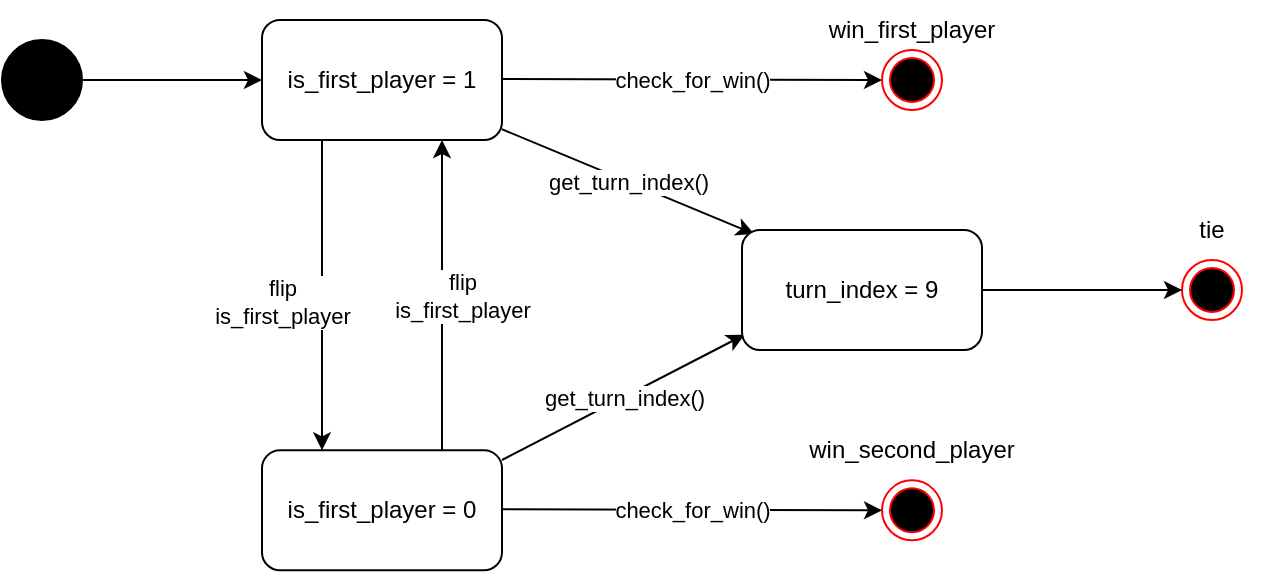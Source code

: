 <mxfile version="20.3.2" type="github">
  <diagram id="TQH5ALK7jOW8blOBlN88" name="Page-1">
    <mxGraphModel dx="940" dy="584" grid="1" gridSize="10" guides="1" tooltips="1" connect="1" arrows="1" fold="1" page="1" pageScale="1" pageWidth="3300" pageHeight="2339" math="0" shadow="0">
      <root>
        <mxCell id="0" />
        <mxCell id="1" parent="0" />
        <mxCell id="iYuoCVCzVzN60Lq0rPCa-4" value="" style="verticalLabelPosition=bottom;verticalAlign=top;html=1;shape=mxgraph.flowchart.on-page_reference;fillStyle=solid;fillColor=#000000;" parent="1" vertex="1">
          <mxGeometry x="120" y="620" width="40" height="40" as="geometry" />
        </mxCell>
        <mxCell id="iYuoCVCzVzN60Lq0rPCa-6" value="" style="endArrow=classic;html=1;rounded=0;" parent="1" edge="1">
          <mxGeometry width="50" height="50" relative="1" as="geometry">
            <mxPoint x="160" y="640" as="sourcePoint" />
            <mxPoint x="250" y="640" as="targetPoint" />
          </mxGeometry>
        </mxCell>
        <mxCell id="Qv-nr9XtGqre4U1V13so-1" value="is_first_player = 1" style="rounded=1;whiteSpace=wrap;html=1;" vertex="1" parent="1">
          <mxGeometry x="250" y="610" width="120" height="60" as="geometry" />
        </mxCell>
        <mxCell id="Qv-nr9XtGqre4U1V13so-2" value="" style="endArrow=classic;html=1;rounded=0;entryX=0;entryY=0.5;entryDx=0;entryDy=0;" edge="1" parent="1" target="Qv-nr9XtGqre4U1V13so-6">
          <mxGeometry relative="1" as="geometry">
            <mxPoint x="370" y="639.5" as="sourcePoint" />
            <mxPoint x="470" y="639.5" as="targetPoint" />
          </mxGeometry>
        </mxCell>
        <mxCell id="Qv-nr9XtGqre4U1V13so-3" value="check_for_win()" style="edgeLabel;resizable=0;html=1;align=center;verticalAlign=middle;" connectable="0" vertex="1" parent="Qv-nr9XtGqre4U1V13so-2">
          <mxGeometry relative="1" as="geometry" />
        </mxCell>
        <mxCell id="Qv-nr9XtGqre4U1V13so-4" value="" style="endArrow=classic;html=1;rounded=0;entryX=0.25;entryY=0;entryDx=0;entryDy=0;" edge="1" parent="1" target="Qv-nr9XtGqre4U1V13so-7">
          <mxGeometry relative="1" as="geometry">
            <mxPoint x="280" y="670" as="sourcePoint" />
            <mxPoint x="280" y="760" as="targetPoint" />
          </mxGeometry>
        </mxCell>
        <mxCell id="Qv-nr9XtGqre4U1V13so-5" value="flip &lt;br&gt;is_first_player" style="edgeLabel;resizable=0;html=1;align=center;verticalAlign=middle;" connectable="0" vertex="1" parent="Qv-nr9XtGqre4U1V13so-4">
          <mxGeometry relative="1" as="geometry">
            <mxPoint x="-20" y="3" as="offset" />
          </mxGeometry>
        </mxCell>
        <mxCell id="Qv-nr9XtGqre4U1V13so-6" value="" style="ellipse;html=1;shape=endState;fillColor=#000000;strokeColor=#ff0000;" vertex="1" parent="1">
          <mxGeometry x="560" y="625" width="30" height="30" as="geometry" />
        </mxCell>
        <mxCell id="Qv-nr9XtGqre4U1V13so-7" value="is_first_player = 0" style="rounded=1;whiteSpace=wrap;html=1;" vertex="1" parent="1">
          <mxGeometry x="250" y="825.17" width="120" height="60" as="geometry" />
        </mxCell>
        <mxCell id="Qv-nr9XtGqre4U1V13so-8" value="" style="endArrow=classic;html=1;rounded=0;entryX=0.75;entryY=1;entryDx=0;entryDy=0;exitX=0.75;exitY=0;exitDx=0;exitDy=0;" edge="1" parent="1" source="Qv-nr9XtGqre4U1V13so-7" target="Qv-nr9XtGqre4U1V13so-1">
          <mxGeometry relative="1" as="geometry">
            <mxPoint x="290" y="680" as="sourcePoint" />
            <mxPoint x="290" y="770" as="targetPoint" />
          </mxGeometry>
        </mxCell>
        <mxCell id="Qv-nr9XtGqre4U1V13so-9" value="flip &lt;br&gt;is_first_player" style="edgeLabel;resizable=0;html=1;align=center;verticalAlign=middle;" connectable="0" vertex="1" parent="Qv-nr9XtGqre4U1V13so-8">
          <mxGeometry relative="1" as="geometry">
            <mxPoint x="10" as="offset" />
          </mxGeometry>
        </mxCell>
        <mxCell id="Qv-nr9XtGqre4U1V13so-10" value="" style="endArrow=classic;html=1;rounded=0;" edge="1" parent="1">
          <mxGeometry relative="1" as="geometry">
            <mxPoint x="370" y="854.67" as="sourcePoint" />
            <mxPoint x="560" y="855.17" as="targetPoint" />
          </mxGeometry>
        </mxCell>
        <mxCell id="Qv-nr9XtGqre4U1V13so-11" value="check_for_win()" style="edgeLabel;resizable=0;html=1;align=center;verticalAlign=middle;" connectable="0" vertex="1" parent="Qv-nr9XtGqre4U1V13so-10">
          <mxGeometry relative="1" as="geometry" />
        </mxCell>
        <mxCell id="Qv-nr9XtGqre4U1V13so-13" value="" style="ellipse;html=1;shape=endState;fillColor=#000000;strokeColor=#ff0000;" vertex="1" parent="1">
          <mxGeometry x="560" y="840.17" width="30" height="30" as="geometry" />
        </mxCell>
        <mxCell id="Qv-nr9XtGqre4U1V13so-14" value="" style="ellipse;html=1;shape=endState;fillColor=#000000;strokeColor=#ff0000;" vertex="1" parent="1">
          <mxGeometry x="710" y="730" width="30" height="30" as="geometry" />
        </mxCell>
        <mxCell id="Qv-nr9XtGqre4U1V13so-18" value="" style="endArrow=classic;html=1;rounded=0;exitX=0.999;exitY=0.91;exitDx=0;exitDy=0;exitPerimeter=0;entryX=0.051;entryY=0.033;entryDx=0;entryDy=0;entryPerimeter=0;" edge="1" parent="1" source="Qv-nr9XtGqre4U1V13so-1" target="Qv-nr9XtGqre4U1V13so-22">
          <mxGeometry relative="1" as="geometry">
            <mxPoint x="360" y="730" as="sourcePoint" />
            <mxPoint x="560" y="740" as="targetPoint" />
          </mxGeometry>
        </mxCell>
        <mxCell id="Qv-nr9XtGqre4U1V13so-19" value="get_turn_index()" style="edgeLabel;resizable=0;html=1;align=center;verticalAlign=middle;" connectable="0" vertex="1" parent="Qv-nr9XtGqre4U1V13so-18">
          <mxGeometry relative="1" as="geometry" />
        </mxCell>
        <mxCell id="Qv-nr9XtGqre4U1V13so-20" value="" style="endArrow=classic;html=1;rounded=0;entryX=0.011;entryY=0.872;entryDx=0;entryDy=0;entryPerimeter=0;" edge="1" parent="1" target="Qv-nr9XtGqre4U1V13so-22">
          <mxGeometry relative="1" as="geometry">
            <mxPoint x="370" y="830" as="sourcePoint" />
            <mxPoint x="560" y="750" as="targetPoint" />
          </mxGeometry>
        </mxCell>
        <mxCell id="Qv-nr9XtGqre4U1V13so-21" value="get_turn_index()" style="edgeLabel;resizable=0;html=1;align=center;verticalAlign=middle;" connectable="0" vertex="1" parent="Qv-nr9XtGqre4U1V13so-20">
          <mxGeometry relative="1" as="geometry" />
        </mxCell>
        <mxCell id="Qv-nr9XtGqre4U1V13so-22" value="turn_index = 9" style="rounded=1;whiteSpace=wrap;html=1;" vertex="1" parent="1">
          <mxGeometry x="490" y="715" width="120" height="60" as="geometry" />
        </mxCell>
        <mxCell id="Qv-nr9XtGqre4U1V13so-25" value="" style="endArrow=classic;html=1;rounded=0;entryX=0;entryY=0.5;entryDx=0;entryDy=0;exitX=1;exitY=0.5;exitDx=0;exitDy=0;" edge="1" parent="1" source="Qv-nr9XtGqre4U1V13so-22" target="Qv-nr9XtGqre4U1V13so-14">
          <mxGeometry width="50" height="50" relative="1" as="geometry">
            <mxPoint x="610" y="750" as="sourcePoint" />
            <mxPoint x="660" y="700" as="targetPoint" />
          </mxGeometry>
        </mxCell>
        <mxCell id="Qv-nr9XtGqre4U1V13so-26" value="win_first_player" style="text;html=1;strokeColor=none;fillColor=none;align=center;verticalAlign=middle;whiteSpace=wrap;rounded=0;" vertex="1" parent="1">
          <mxGeometry x="545" y="600" width="60" height="30" as="geometry" />
        </mxCell>
        <mxCell id="Qv-nr9XtGqre4U1V13so-27" value="win_second_player" style="text;html=1;strokeColor=none;fillColor=none;align=center;verticalAlign=middle;whiteSpace=wrap;rounded=0;" vertex="1" parent="1">
          <mxGeometry x="545" y="810.17" width="60" height="30" as="geometry" />
        </mxCell>
        <mxCell id="Qv-nr9XtGqre4U1V13so-28" value="tie" style="text;html=1;strokeColor=none;fillColor=none;align=center;verticalAlign=middle;whiteSpace=wrap;rounded=0;" vertex="1" parent="1">
          <mxGeometry x="695" y="700" width="60" height="30" as="geometry" />
        </mxCell>
      </root>
    </mxGraphModel>
  </diagram>
</mxfile>
